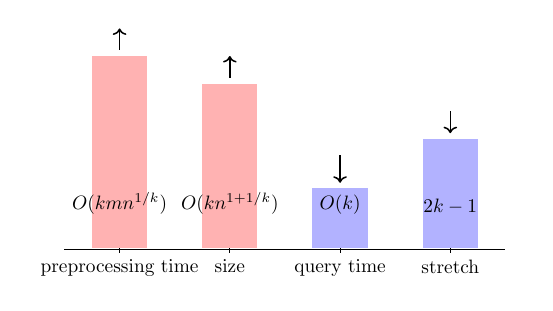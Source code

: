 \scalebox{0.7}{
\begin{tikzpicture}[scale=1]
    \draw[-] (0,0) -- (8,0) node[right] {};

    \foreach \x/\xtext in {1/preprocessing time, 3/size, 5/query time, 7/stretch}
        \draw[shift={(\x,0)}] (0pt,2pt) -- (0pt,-2pt) node[below] {\xtext};

    \draw[<-, thick] (1,4) -- (1,3.6);
    \fill[red!30] (0.5,0.01) rectangle (1.5,3.5);
    \draw (1,0.5) node[above] {$O(kmn^{1/k})$};
    
    \draw[<-, thick] (3,3.5) -- (3,3.1);
    \fill[red!30] (2.5,0.01) rectangle (3.5,3);
    \draw (3,0.5) node[above] {$O(kn^{1 + 1/k})$};
    
    \draw[->, thick] (5,1.7) -- (5,1.2);
    \fill[blue!30] (4.5,0.01) rectangle (5.5,1.1);
    \draw (5,0.5) node[above] {$O(k)$};
    
    \draw[->, thick] (7,2.5) -- (7,2.1);
    \fill[blue!30] (6.5,0.01) rectangle (7.5,2);
    \draw (7,0.5) node[above] {$2k - 1$};
\end{tikzpicture}
}
